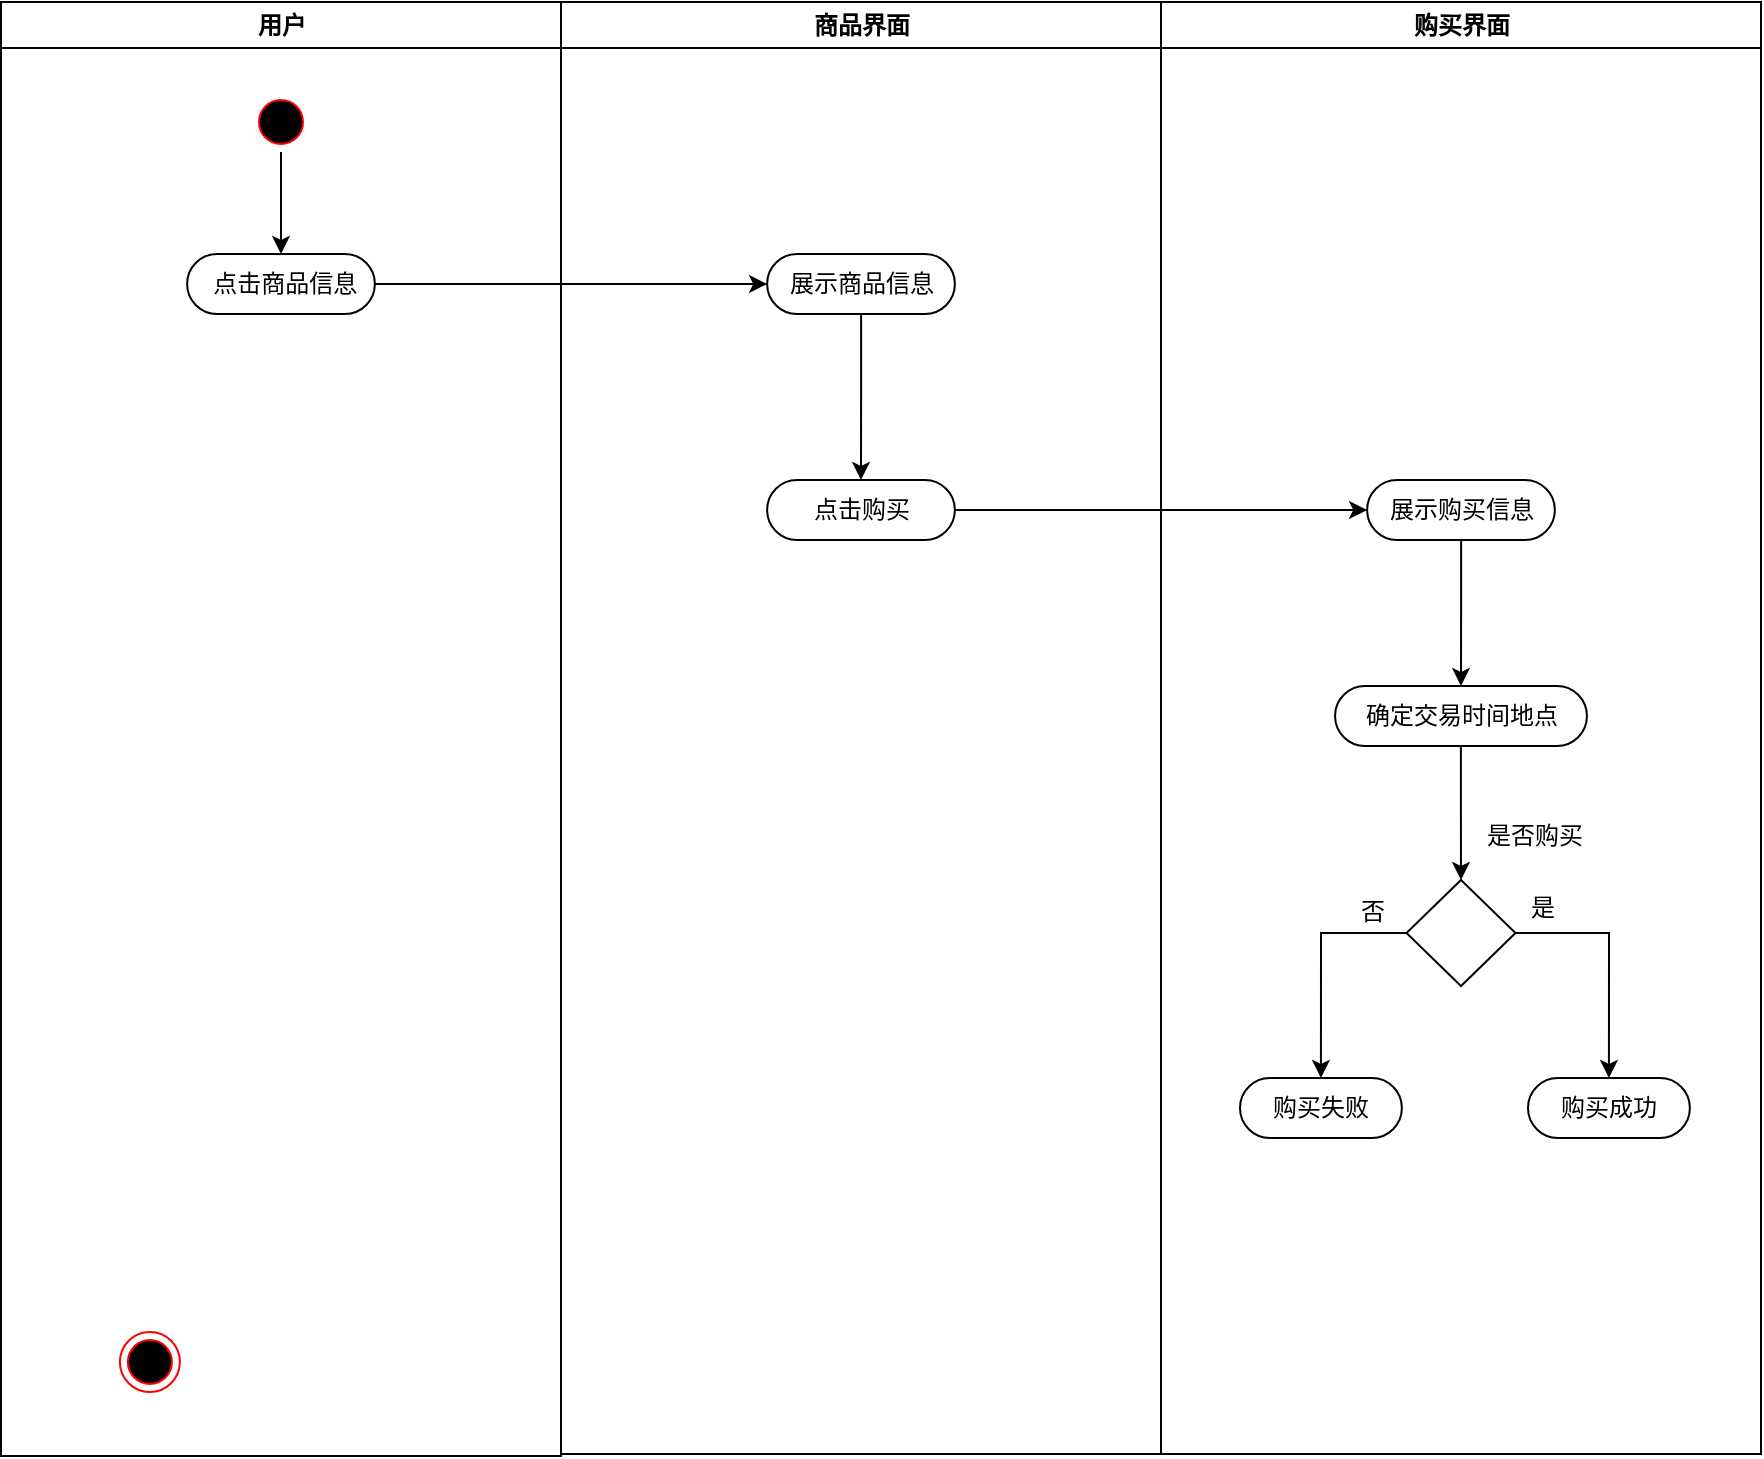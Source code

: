 <mxfile version="17.4.5" type="github">
  <diagram id="vAjckrUN6_HBf8K1QkDr" name="第 1 页">
    <mxGraphModel dx="1480" dy="796" grid="0" gridSize="10" guides="1" tooltips="1" connect="1" arrows="1" fold="1" page="1" pageScale="1" pageWidth="1169" pageHeight="827" math="0" shadow="0">
      <root>
        <mxCell id="0" />
        <mxCell id="1" parent="0" />
        <mxCell id="CT2irNAyOlAWH6yWk4DE-1" value="用户" style="swimlane;whiteSpace=wrap" vertex="1" parent="1">
          <mxGeometry x="164.5" y="127" width="280" height="727" as="geometry" />
        </mxCell>
        <mxCell id="CT2irNAyOlAWH6yWk4DE-43" style="edgeStyle=orthogonalEdgeStyle;rounded=0;orthogonalLoop=1;jettySize=auto;html=1;entryX=0.5;entryY=0;entryDx=0;entryDy=0;" edge="1" parent="CT2irNAyOlAWH6yWk4DE-1" source="CT2irNAyOlAWH6yWk4DE-3" target="CT2irNAyOlAWH6yWk4DE-5">
          <mxGeometry relative="1" as="geometry" />
        </mxCell>
        <mxCell id="CT2irNAyOlAWH6yWk4DE-3" value="" style="ellipse;shape=startState;fillColor=#000000;strokeColor=#ff0000;" vertex="1" parent="CT2irNAyOlAWH6yWk4DE-1">
          <mxGeometry x="125" y="45" width="30" height="30" as="geometry" />
        </mxCell>
        <mxCell id="CT2irNAyOlAWH6yWk4DE-6" value="" style="ellipse;html=1;shape=endState;fillColor=#000000;strokeColor=#ff0000;" vertex="1" parent="CT2irNAyOlAWH6yWk4DE-1">
          <mxGeometry x="59.44" y="665" width="30" height="30" as="geometry" />
        </mxCell>
        <mxCell id="CT2irNAyOlAWH6yWk4DE-5" value="&amp;nbsp;点击商品信息" style="rounded=1;whiteSpace=wrap;html=1;arcSize=50;" vertex="1" parent="CT2irNAyOlAWH6yWk4DE-1">
          <mxGeometry x="93.06" y="126" width="93.87" height="30" as="geometry" />
        </mxCell>
        <mxCell id="CT2irNAyOlAWH6yWk4DE-14" value="商品界面" style="swimlane;whiteSpace=wrap" vertex="1" parent="1">
          <mxGeometry x="444.5" y="127" width="300" height="726" as="geometry" />
        </mxCell>
        <mxCell id="CT2irNAyOlAWH6yWk4DE-47" style="edgeStyle=orthogonalEdgeStyle;rounded=0;orthogonalLoop=1;jettySize=auto;html=1;entryX=0.5;entryY=0;entryDx=0;entryDy=0;" edge="1" parent="CT2irNAyOlAWH6yWk4DE-14" source="CT2irNAyOlAWH6yWk4DE-44" target="CT2irNAyOlAWH6yWk4DE-46">
          <mxGeometry relative="1" as="geometry" />
        </mxCell>
        <mxCell id="CT2irNAyOlAWH6yWk4DE-44" value="展示商品信息" style="rounded=1;whiteSpace=wrap;html=1;arcSize=50;" vertex="1" parent="CT2irNAyOlAWH6yWk4DE-14">
          <mxGeometry x="103.07" y="126" width="93.87" height="30" as="geometry" />
        </mxCell>
        <mxCell id="CT2irNAyOlAWH6yWk4DE-46" value="点击购买" style="rounded=1;whiteSpace=wrap;html=1;arcSize=50;" vertex="1" parent="CT2irNAyOlAWH6yWk4DE-14">
          <mxGeometry x="103.06" y="239" width="93.87" height="30" as="geometry" />
        </mxCell>
        <mxCell id="CT2irNAyOlAWH6yWk4DE-30" value="购买界面" style="swimlane;whiteSpace=wrap" vertex="1" parent="1">
          <mxGeometry x="744.5" y="127" width="300" height="726" as="geometry" />
        </mxCell>
        <mxCell id="CT2irNAyOlAWH6yWk4DE-52" style="edgeStyle=orthogonalEdgeStyle;rounded=0;orthogonalLoop=1;jettySize=auto;html=1;entryX=0.5;entryY=0;entryDx=0;entryDy=0;" edge="1" parent="CT2irNAyOlAWH6yWk4DE-30" source="CT2irNAyOlAWH6yWk4DE-48" target="CT2irNAyOlAWH6yWk4DE-51">
          <mxGeometry relative="1" as="geometry" />
        </mxCell>
        <mxCell id="CT2irNAyOlAWH6yWk4DE-48" value="展示购买信息" style="rounded=1;whiteSpace=wrap;html=1;arcSize=50;" vertex="1" parent="CT2irNAyOlAWH6yWk4DE-30">
          <mxGeometry x="103.06" y="239" width="93.87" height="30" as="geometry" />
        </mxCell>
        <mxCell id="CT2irNAyOlAWH6yWk4DE-54" style="edgeStyle=orthogonalEdgeStyle;rounded=0;orthogonalLoop=1;jettySize=auto;html=1;entryX=0.5;entryY=0;entryDx=0;entryDy=0;" edge="1" parent="CT2irNAyOlAWH6yWk4DE-30" source="CT2irNAyOlAWH6yWk4DE-51" target="CT2irNAyOlAWH6yWk4DE-53">
          <mxGeometry relative="1" as="geometry" />
        </mxCell>
        <mxCell id="CT2irNAyOlAWH6yWk4DE-51" value="确定交易时间地点" style="rounded=1;whiteSpace=wrap;html=1;arcSize=50;" vertex="1" parent="CT2irNAyOlAWH6yWk4DE-30">
          <mxGeometry x="87.03" y="342" width="125.93" height="30" as="geometry" />
        </mxCell>
        <mxCell id="CT2irNAyOlAWH6yWk4DE-58" style="edgeStyle=orthogonalEdgeStyle;rounded=0;orthogonalLoop=1;jettySize=auto;html=1;entryX=0.5;entryY=0;entryDx=0;entryDy=0;" edge="1" parent="CT2irNAyOlAWH6yWk4DE-30" source="CT2irNAyOlAWH6yWk4DE-53" target="CT2irNAyOlAWH6yWk4DE-56">
          <mxGeometry relative="1" as="geometry" />
        </mxCell>
        <mxCell id="CT2irNAyOlAWH6yWk4DE-59" style="edgeStyle=orthogonalEdgeStyle;rounded=0;orthogonalLoop=1;jettySize=auto;html=1;entryX=0.5;entryY=0;entryDx=0;entryDy=0;" edge="1" parent="CT2irNAyOlAWH6yWk4DE-30" source="CT2irNAyOlAWH6yWk4DE-53" target="CT2irNAyOlAWH6yWk4DE-57">
          <mxGeometry relative="1" as="geometry" />
        </mxCell>
        <mxCell id="CT2irNAyOlAWH6yWk4DE-53" value="" style="rhombus;whiteSpace=wrap;html=1;" vertex="1" parent="CT2irNAyOlAWH6yWk4DE-30">
          <mxGeometry x="122.75" y="439" width="54.5" height="53" as="geometry" />
        </mxCell>
        <mxCell id="CT2irNAyOlAWH6yWk4DE-55" value="是否购买" style="text;html=1;align=center;verticalAlign=middle;resizable=0;points=[];autosize=1;strokeColor=none;fillColor=none;" vertex="1" parent="CT2irNAyOlAWH6yWk4DE-30">
          <mxGeometry x="157.5" y="408" width="58" height="18" as="geometry" />
        </mxCell>
        <mxCell id="CT2irNAyOlAWH6yWk4DE-56" value="购买失败" style="rounded=1;whiteSpace=wrap;html=1;arcSize=50;" vertex="1" parent="CT2irNAyOlAWH6yWk4DE-30">
          <mxGeometry x="39.5" y="538" width="80.93" height="30" as="geometry" />
        </mxCell>
        <mxCell id="CT2irNAyOlAWH6yWk4DE-57" value="购买成功" style="rounded=1;whiteSpace=wrap;html=1;arcSize=50;" vertex="1" parent="CT2irNAyOlAWH6yWk4DE-30">
          <mxGeometry x="183.5" y="538" width="80.93" height="30" as="geometry" />
        </mxCell>
        <mxCell id="CT2irNAyOlAWH6yWk4DE-60" value="是" style="text;html=1;align=center;verticalAlign=middle;resizable=0;points=[];autosize=1;strokeColor=none;fillColor=none;" vertex="1" parent="CT2irNAyOlAWH6yWk4DE-30">
          <mxGeometry x="179.5" y="444" width="22" height="18" as="geometry" />
        </mxCell>
        <mxCell id="CT2irNAyOlAWH6yWk4DE-61" value="否" style="text;html=1;align=center;verticalAlign=middle;resizable=0;points=[];autosize=1;strokeColor=none;fillColor=none;" vertex="1" parent="CT2irNAyOlAWH6yWk4DE-30">
          <mxGeometry x="94.5" y="446" width="22" height="18" as="geometry" />
        </mxCell>
        <mxCell id="CT2irNAyOlAWH6yWk4DE-45" style="edgeStyle=orthogonalEdgeStyle;rounded=0;orthogonalLoop=1;jettySize=auto;html=1;entryX=0;entryY=0.5;entryDx=0;entryDy=0;" edge="1" parent="1" source="CT2irNAyOlAWH6yWk4DE-5" target="CT2irNAyOlAWH6yWk4DE-44">
          <mxGeometry relative="1" as="geometry" />
        </mxCell>
        <mxCell id="CT2irNAyOlAWH6yWk4DE-50" style="edgeStyle=orthogonalEdgeStyle;rounded=0;orthogonalLoop=1;jettySize=auto;html=1;entryX=0;entryY=0.5;entryDx=0;entryDy=0;" edge="1" parent="1" source="CT2irNAyOlAWH6yWk4DE-46" target="CT2irNAyOlAWH6yWk4DE-48">
          <mxGeometry relative="1" as="geometry" />
        </mxCell>
      </root>
    </mxGraphModel>
  </diagram>
</mxfile>
